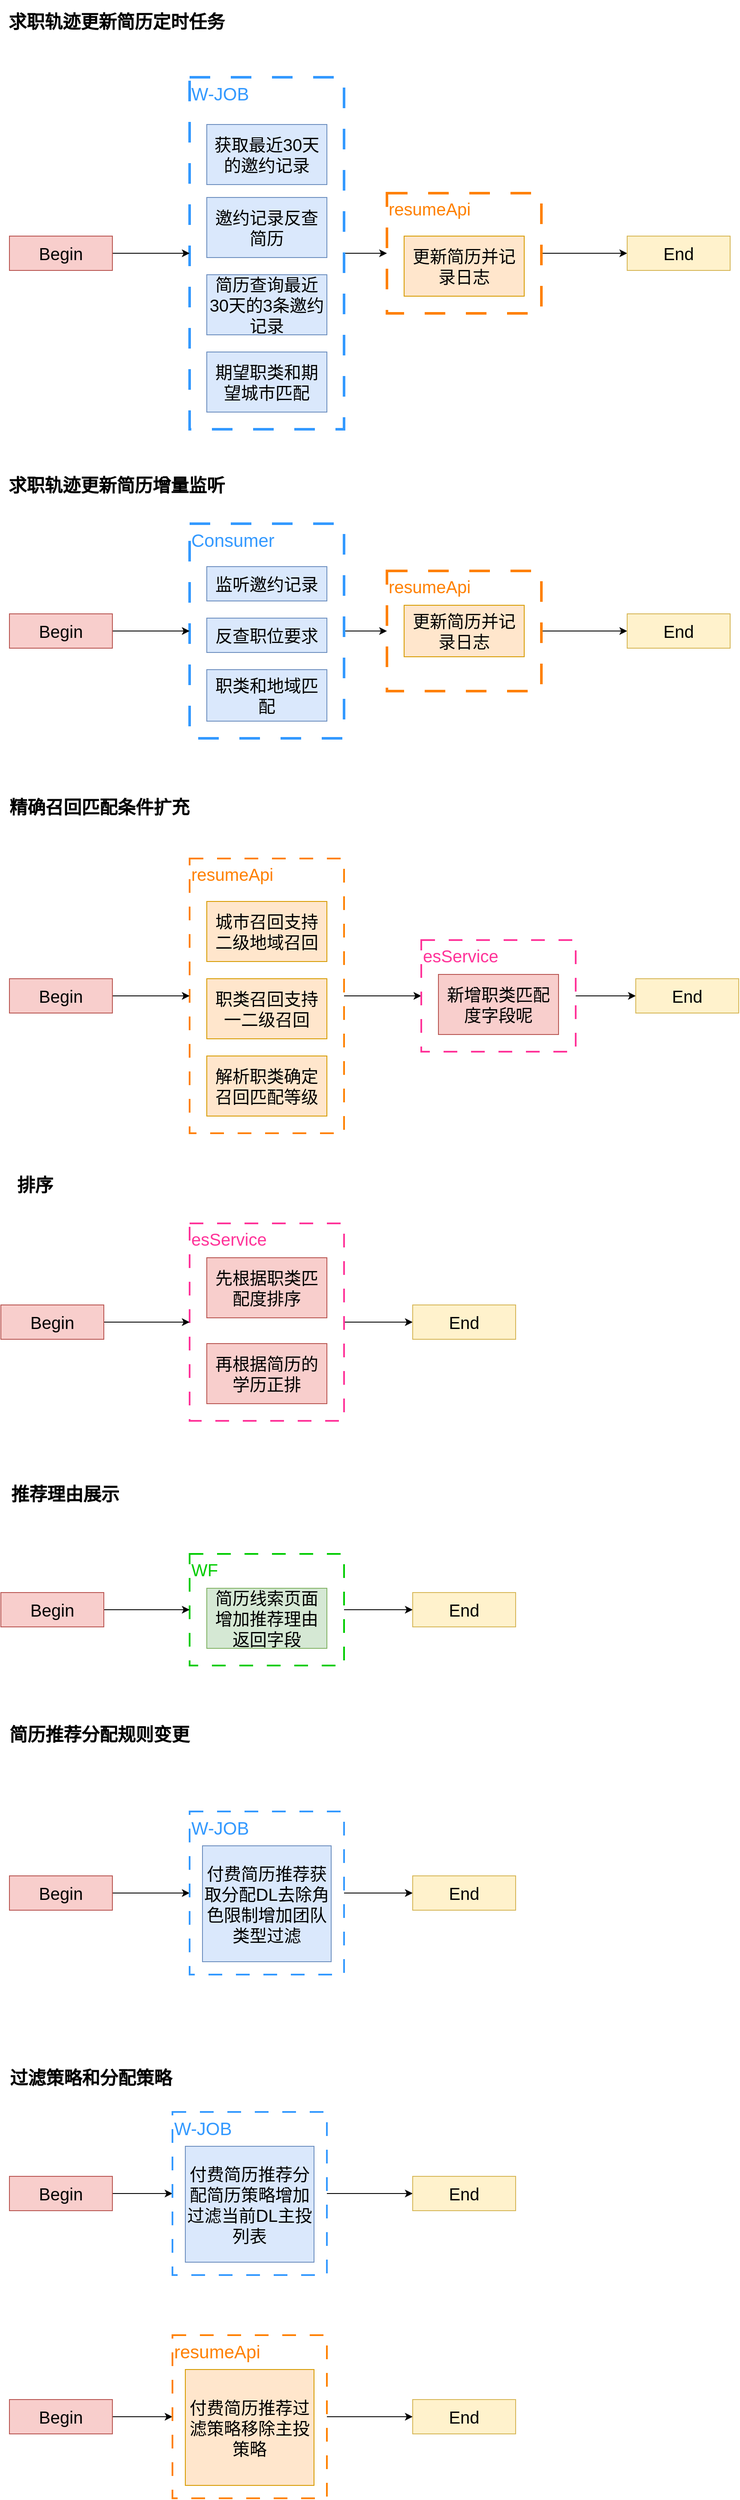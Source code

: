 <mxfile version="22.0.8" type="github">
  <diagram name="第 1 页" id="ihjfTGa4Z9mBENfCkQT5">
    <mxGraphModel dx="1834" dy="1190" grid="1" gridSize="10" guides="1" tooltips="1" connect="1" arrows="1" fold="1" page="0" pageScale="1" pageWidth="827" pageHeight="1169" math="0" shadow="0">
      <root>
        <mxCell id="0" />
        <mxCell id="1" parent="0" />
        <mxCell id="Ea9zUbj0oUbrzYRTjW1f-66" style="edgeStyle=orthogonalEdgeStyle;rounded=0;orthogonalLoop=1;jettySize=auto;html=1;entryX=0;entryY=0.5;entryDx=0;entryDy=0;" edge="1" parent="1" source="Ea9zUbj0oUbrzYRTjW1f-63" target="Ea9zUbj0oUbrzYRTjW1f-65">
          <mxGeometry relative="1" as="geometry" />
        </mxCell>
        <mxCell id="Ea9zUbj0oUbrzYRTjW1f-63" value="esService" style="rounded=0;whiteSpace=wrap;html=1;dashed=1;dashPattern=8 8;strokeColor=#FF3399;strokeWidth=2;verticalAlign=top;align=left;fontSize=20;fontColor=#FF3399;" vertex="1" parent="1">
          <mxGeometry x="100" y="1345" width="180" height="230" as="geometry" />
        </mxCell>
        <mxCell id="Ea9zUbj0oUbrzYRTjW1f-70" style="edgeStyle=orthogonalEdgeStyle;rounded=0;orthogonalLoop=1;jettySize=auto;html=1;entryX=0;entryY=0.5;entryDx=0;entryDy=0;" edge="1" parent="1" source="Ea9zUbj0oUbrzYRTjW1f-50" target="Ea9zUbj0oUbrzYRTjW1f-67">
          <mxGeometry relative="1" as="geometry" />
        </mxCell>
        <mxCell id="Ea9zUbj0oUbrzYRTjW1f-50" value="resumeApi" style="rounded=0;whiteSpace=wrap;html=1;dashed=1;dashPattern=8 8;strokeColor=#FF8000;strokeWidth=2;verticalAlign=top;align=left;fontSize=20;fontColor=#FF8000;" vertex="1" parent="1">
          <mxGeometry x="100" y="920" width="180" height="320" as="geometry" />
        </mxCell>
        <mxCell id="Ea9zUbj0oUbrzYRTjW1f-38" style="edgeStyle=orthogonalEdgeStyle;rounded=0;orthogonalLoop=1;jettySize=auto;html=1;entryX=0;entryY=0.5;entryDx=0;entryDy=0;" edge="1" parent="1" source="Ea9zUbj0oUbrzYRTjW1f-35" target="Ea9zUbj0oUbrzYRTjW1f-32">
          <mxGeometry relative="1" as="geometry" />
        </mxCell>
        <mxCell id="Ea9zUbj0oUbrzYRTjW1f-35" value="resumeApi" style="rounded=0;whiteSpace=wrap;html=1;dashed=1;dashPattern=8 8;strokeColor=#FF8000;strokeWidth=3;verticalAlign=top;align=left;fontSize=20;fontColor=#FF8000;" vertex="1" parent="1">
          <mxGeometry x="330" y="585" width="180" height="140" as="geometry" />
        </mxCell>
        <mxCell id="Ea9zUbj0oUbrzYRTjW1f-37" style="edgeStyle=orthogonalEdgeStyle;rounded=0;orthogonalLoop=1;jettySize=auto;html=1;entryX=0;entryY=0.5;entryDx=0;entryDy=0;" edge="1" parent="1" source="Ea9zUbj0oUbrzYRTjW1f-34" target="Ea9zUbj0oUbrzYRTjW1f-35">
          <mxGeometry relative="1" as="geometry" />
        </mxCell>
        <mxCell id="Ea9zUbj0oUbrzYRTjW1f-34" value="Consumer" style="rounded=0;whiteSpace=wrap;html=1;dashed=1;dashPattern=8 8;strokeColor=#3399FF;strokeWidth=3;align=left;horizontal=1;verticalAlign=top;fontSize=21;fontColor=#3399FF;" vertex="1" parent="1">
          <mxGeometry x="100" y="530" width="180" height="250" as="geometry" />
        </mxCell>
        <mxCell id="Ea9zUbj0oUbrzYRTjW1f-40" style="edgeStyle=orthogonalEdgeStyle;rounded=0;orthogonalLoop=1;jettySize=auto;html=1;entryX=0;entryY=0.5;entryDx=0;entryDy=0;" edge="1" parent="1" source="Ea9zUbj0oUbrzYRTjW1f-24" target="Ea9zUbj0oUbrzYRTjW1f-18">
          <mxGeometry relative="1" as="geometry" />
        </mxCell>
        <mxCell id="Ea9zUbj0oUbrzYRTjW1f-24" value="resumeApi" style="rounded=0;whiteSpace=wrap;html=1;dashed=1;dashPattern=8 8;strokeColor=#FF8000;strokeWidth=3;verticalAlign=top;align=left;fontSize=20;fontColor=#FF8000;" vertex="1" parent="1">
          <mxGeometry x="330" y="145" width="180" height="140" as="geometry" />
        </mxCell>
        <mxCell id="Ea9zUbj0oUbrzYRTjW1f-39" style="edgeStyle=orthogonalEdgeStyle;rounded=0;orthogonalLoop=1;jettySize=auto;html=1;entryX=0;entryY=0.5;entryDx=0;entryDy=0;" edge="1" parent="1" source="Ea9zUbj0oUbrzYRTjW1f-19" target="Ea9zUbj0oUbrzYRTjW1f-24">
          <mxGeometry relative="1" as="geometry" />
        </mxCell>
        <mxCell id="Ea9zUbj0oUbrzYRTjW1f-19" value="W-JOB" style="rounded=0;whiteSpace=wrap;html=1;dashed=1;dashPattern=8 8;strokeColor=#3399FF;strokeWidth=3;align=left;horizontal=1;verticalAlign=top;fontSize=21;fontColor=#3399FF;" vertex="1" parent="1">
          <mxGeometry x="100" y="10" width="180" height="410" as="geometry" />
        </mxCell>
        <mxCell id="Ea9zUbj0oUbrzYRTjW1f-1" value="求职轨迹更新简历定时任务" style="text;html=1;strokeColor=none;fillColor=none;align=center;verticalAlign=middle;whiteSpace=wrap;rounded=0;fontSize=21;fontStyle=1" vertex="1" parent="1">
          <mxGeometry x="-120" y="-80" width="270" height="50" as="geometry" />
        </mxCell>
        <mxCell id="Ea9zUbj0oUbrzYRTjW1f-22" style="edgeStyle=orthogonalEdgeStyle;rounded=0;orthogonalLoop=1;jettySize=auto;html=1;entryX=0;entryY=0.5;entryDx=0;entryDy=0;" edge="1" parent="1" source="Ea9zUbj0oUbrzYRTjW1f-3" target="Ea9zUbj0oUbrzYRTjW1f-19">
          <mxGeometry relative="1" as="geometry" />
        </mxCell>
        <mxCell id="Ea9zUbj0oUbrzYRTjW1f-3" value="Begin" style="rounded=0;whiteSpace=wrap;html=1;fontSize=20;fillColor=#f8cecc;strokeColor=#b85450;" vertex="1" parent="1">
          <mxGeometry x="-110" y="195" width="120" height="40" as="geometry" />
        </mxCell>
        <mxCell id="Ea9zUbj0oUbrzYRTjW1f-4" value="获取最近30天的邀约记录" style="rounded=0;whiteSpace=wrap;html=1;fontSize=20;fillColor=#dae8fc;strokeColor=#6c8ebf;" vertex="1" parent="1">
          <mxGeometry x="120" y="65" width="140" height="70" as="geometry" />
        </mxCell>
        <mxCell id="Ea9zUbj0oUbrzYRTjW1f-8" value="邀约记录反查简历" style="rounded=0;whiteSpace=wrap;html=1;fontSize=20;fillColor=#dae8fc;strokeColor=#6c8ebf;" vertex="1" parent="1">
          <mxGeometry x="120" y="150" width="140" height="70" as="geometry" />
        </mxCell>
        <mxCell id="Ea9zUbj0oUbrzYRTjW1f-10" value="简历查询最近30天的3条邀约记录" style="rounded=0;whiteSpace=wrap;html=1;fontSize=20;fillColor=#dae8fc;strokeColor=#6c8ebf;" vertex="1" parent="1">
          <mxGeometry x="120" y="240" width="140" height="70" as="geometry" />
        </mxCell>
        <mxCell id="Ea9zUbj0oUbrzYRTjW1f-12" value="期望职类和期望城市匹配" style="rounded=0;whiteSpace=wrap;html=1;fontSize=20;fillColor=#dae8fc;strokeColor=#6c8ebf;" vertex="1" parent="1">
          <mxGeometry x="120" y="330" width="140" height="70" as="geometry" />
        </mxCell>
        <mxCell id="Ea9zUbj0oUbrzYRTjW1f-14" value="更新简历并记录日志" style="rounded=0;whiteSpace=wrap;html=1;fontSize=20;fillColor=#ffe6cc;strokeColor=#d79b00;" vertex="1" parent="1">
          <mxGeometry x="350" y="195" width="140" height="70" as="geometry" />
        </mxCell>
        <mxCell id="Ea9zUbj0oUbrzYRTjW1f-18" value="End" style="rounded=0;whiteSpace=wrap;html=1;fontSize=20;fillColor=#fff2cc;strokeColor=#d6b656;" vertex="1" parent="1">
          <mxGeometry x="610" y="195" width="120" height="40" as="geometry" />
        </mxCell>
        <mxCell id="Ea9zUbj0oUbrzYRTjW1f-25" value="求职轨迹更新简历增量监听" style="text;html=1;strokeColor=none;fillColor=none;align=center;verticalAlign=middle;whiteSpace=wrap;rounded=0;fontSize=21;fontStyle=1" vertex="1" parent="1">
          <mxGeometry x="-120" y="460" width="270" height="50" as="geometry" />
        </mxCell>
        <mxCell id="Ea9zUbj0oUbrzYRTjW1f-36" style="edgeStyle=orthogonalEdgeStyle;rounded=0;orthogonalLoop=1;jettySize=auto;html=1;entryX=0;entryY=0.5;entryDx=0;entryDy=0;" edge="1" parent="1" source="Ea9zUbj0oUbrzYRTjW1f-26" target="Ea9zUbj0oUbrzYRTjW1f-34">
          <mxGeometry relative="1" as="geometry" />
        </mxCell>
        <mxCell id="Ea9zUbj0oUbrzYRTjW1f-26" value="Begin" style="rounded=0;whiteSpace=wrap;html=1;fontSize=20;fillColor=#f8cecc;strokeColor=#b85450;" vertex="1" parent="1">
          <mxGeometry x="-110" y="635" width="120" height="40" as="geometry" />
        </mxCell>
        <mxCell id="Ea9zUbj0oUbrzYRTjW1f-27" value="监听邀约记录" style="whiteSpace=wrap;html=1;fontSize=20;rounded=0;fillColor=#dae8fc;strokeColor=#6c8ebf;" vertex="1" parent="1">
          <mxGeometry x="120" y="580" width="140" height="40" as="geometry" />
        </mxCell>
        <mxCell id="Ea9zUbj0oUbrzYRTjW1f-29" value="反查职位要求" style="whiteSpace=wrap;html=1;fontSize=20;rounded=0;fillColor=#dae8fc;strokeColor=#6c8ebf;" vertex="1" parent="1">
          <mxGeometry x="120" y="640" width="140" height="40" as="geometry" />
        </mxCell>
        <mxCell id="Ea9zUbj0oUbrzYRTjW1f-30" value="职类和地域匹配" style="whiteSpace=wrap;html=1;fontSize=20;rounded=0;fillColor=#dae8fc;strokeColor=#6c8ebf;" vertex="1" parent="1">
          <mxGeometry x="120" y="700" width="140" height="60" as="geometry" />
        </mxCell>
        <mxCell id="Ea9zUbj0oUbrzYRTjW1f-31" value="更新简历并记录日志" style="whiteSpace=wrap;html=1;fontSize=20;rounded=0;fillColor=#ffe6cc;strokeColor=#d79b00;" vertex="1" parent="1">
          <mxGeometry x="350" y="625" width="140" height="60" as="geometry" />
        </mxCell>
        <mxCell id="Ea9zUbj0oUbrzYRTjW1f-32" value="End" style="rounded=0;whiteSpace=wrap;html=1;fontSize=20;fillColor=#fff2cc;strokeColor=#d6b656;" vertex="1" parent="1">
          <mxGeometry x="610" y="635" width="120" height="40" as="geometry" />
        </mxCell>
        <mxCell id="Ea9zUbj0oUbrzYRTjW1f-41" value="精确召回匹配条件扩充" style="text;html=1;strokeColor=none;fillColor=none;align=center;verticalAlign=middle;whiteSpace=wrap;rounded=0;fontSize=21;fontStyle=1" vertex="1" parent="1">
          <mxGeometry x="-120" y="840" width="230" height="40" as="geometry" />
        </mxCell>
        <mxCell id="Ea9zUbj0oUbrzYRTjW1f-51" style="edgeStyle=orthogonalEdgeStyle;rounded=0;orthogonalLoop=1;jettySize=auto;html=1;entryX=0;entryY=0.5;entryDx=0;entryDy=0;" edge="1" parent="1" source="Ea9zUbj0oUbrzYRTjW1f-43" target="Ea9zUbj0oUbrzYRTjW1f-50">
          <mxGeometry relative="1" as="geometry" />
        </mxCell>
        <mxCell id="Ea9zUbj0oUbrzYRTjW1f-43" value="Begin" style="rounded=0;whiteSpace=wrap;html=1;fontSize=20;fillColor=#f8cecc;strokeColor=#b85450;" vertex="1" parent="1">
          <mxGeometry x="-110" y="1060" width="120" height="40" as="geometry" />
        </mxCell>
        <mxCell id="Ea9zUbj0oUbrzYRTjW1f-46" value="城市召回支持二级地域召回" style="whiteSpace=wrap;html=1;fontSize=20;rounded=0;fillColor=#ffe6cc;strokeColor=#d79b00;" vertex="1" parent="1">
          <mxGeometry x="120" y="970" width="140" height="70" as="geometry" />
        </mxCell>
        <mxCell id="Ea9zUbj0oUbrzYRTjW1f-48" value="职类召回支持一二级召回" style="whiteSpace=wrap;html=1;fontSize=20;rounded=0;fillColor=#ffe6cc;strokeColor=#d79b00;" vertex="1" parent="1">
          <mxGeometry x="120" y="1060" width="140" height="70" as="geometry" />
        </mxCell>
        <mxCell id="Ea9zUbj0oUbrzYRTjW1f-54" value="解析职类确定召回匹配等级" style="whiteSpace=wrap;html=1;fontSize=20;rounded=0;fillColor=#ffe6cc;strokeColor=#d79b00;" vertex="1" parent="1">
          <mxGeometry x="120" y="1150" width="140" height="70" as="geometry" />
        </mxCell>
        <mxCell id="Ea9zUbj0oUbrzYRTjW1f-58" value="排序" style="text;html=1;strokeColor=none;fillColor=none;align=center;verticalAlign=middle;whiteSpace=wrap;rounded=0;fontSize=21;fontStyle=1" vertex="1" parent="1">
          <mxGeometry x="-120" y="1280" width="80" height="40" as="geometry" />
        </mxCell>
        <mxCell id="Ea9zUbj0oUbrzYRTjW1f-64" style="edgeStyle=orthogonalEdgeStyle;rounded=0;orthogonalLoop=1;jettySize=auto;html=1;entryX=0;entryY=0.5;entryDx=0;entryDy=0;" edge="1" parent="1" source="Ea9zUbj0oUbrzYRTjW1f-60" target="Ea9zUbj0oUbrzYRTjW1f-63">
          <mxGeometry relative="1" as="geometry" />
        </mxCell>
        <mxCell id="Ea9zUbj0oUbrzYRTjW1f-60" value="Begin" style="rounded=0;whiteSpace=wrap;html=1;fontSize=20;fillColor=#f8cecc;strokeColor=#b85450;" vertex="1" parent="1">
          <mxGeometry x="-120" y="1440" width="120" height="40" as="geometry" />
        </mxCell>
        <mxCell id="Ea9zUbj0oUbrzYRTjW1f-61" value="先根据职类匹配度排序" style="whiteSpace=wrap;html=1;fontSize=20;rounded=0;fillColor=#f8cecc;strokeColor=#b85450;" vertex="1" parent="1">
          <mxGeometry x="120" y="1385" width="140" height="70" as="geometry" />
        </mxCell>
        <mxCell id="Ea9zUbj0oUbrzYRTjW1f-62" value="再根据简历的学历正排" style="whiteSpace=wrap;html=1;fontSize=20;rounded=0;fillColor=#f8cecc;strokeColor=#b85450;" vertex="1" parent="1">
          <mxGeometry x="120" y="1485" width="140" height="70" as="geometry" />
        </mxCell>
        <mxCell id="Ea9zUbj0oUbrzYRTjW1f-65" value="End" style="rounded=0;whiteSpace=wrap;html=1;fontSize=20;fillColor=#fff2cc;strokeColor=#d6b656;" vertex="1" parent="1">
          <mxGeometry x="360" y="1440" width="120" height="40" as="geometry" />
        </mxCell>
        <mxCell id="Ea9zUbj0oUbrzYRTjW1f-72" style="edgeStyle=orthogonalEdgeStyle;rounded=0;orthogonalLoop=1;jettySize=auto;html=1;" edge="1" parent="1" source="Ea9zUbj0oUbrzYRTjW1f-67" target="Ea9zUbj0oUbrzYRTjW1f-71">
          <mxGeometry relative="1" as="geometry" />
        </mxCell>
        <mxCell id="Ea9zUbj0oUbrzYRTjW1f-67" value="esService" style="rounded=0;whiteSpace=wrap;html=1;dashed=1;dashPattern=8 8;strokeColor=#FF3399;strokeWidth=2;verticalAlign=top;align=left;fontSize=20;fontColor=#FF3399;" vertex="1" parent="1">
          <mxGeometry x="370" y="1015" width="180" height="130" as="geometry" />
        </mxCell>
        <mxCell id="Ea9zUbj0oUbrzYRTjW1f-69" value="新增职类匹配度字段呢" style="whiteSpace=wrap;html=1;fontSize=20;rounded=0;fillColor=#f8cecc;strokeColor=#b85450;" vertex="1" parent="1">
          <mxGeometry x="390" y="1055" width="140" height="70" as="geometry" />
        </mxCell>
        <mxCell id="Ea9zUbj0oUbrzYRTjW1f-71" value="End" style="rounded=0;whiteSpace=wrap;html=1;fontSize=20;fillColor=#fff2cc;strokeColor=#d6b656;" vertex="1" parent="1">
          <mxGeometry x="620" y="1060" width="120" height="40" as="geometry" />
        </mxCell>
        <mxCell id="Ea9zUbj0oUbrzYRTjW1f-73" style="edgeStyle=orthogonalEdgeStyle;rounded=0;orthogonalLoop=1;jettySize=auto;html=1;entryX=0;entryY=0.5;entryDx=0;entryDy=0;" edge="1" parent="1" source="Ea9zUbj0oUbrzYRTjW1f-74" target="Ea9zUbj0oUbrzYRTjW1f-79">
          <mxGeometry relative="1" as="geometry" />
        </mxCell>
        <mxCell id="Ea9zUbj0oUbrzYRTjW1f-74" value="WF" style="rounded=0;whiteSpace=wrap;html=1;dashed=1;dashPattern=8 8;strokeColor=#00CC00;strokeWidth=2;verticalAlign=top;align=left;fontSize=20;fontColor=#00CC00;" vertex="1" parent="1">
          <mxGeometry x="100" y="1730" width="180" height="130" as="geometry" />
        </mxCell>
        <mxCell id="Ea9zUbj0oUbrzYRTjW1f-75" style="edgeStyle=orthogonalEdgeStyle;rounded=0;orthogonalLoop=1;jettySize=auto;html=1;entryX=0;entryY=0.5;entryDx=0;entryDy=0;" edge="1" parent="1" source="Ea9zUbj0oUbrzYRTjW1f-76" target="Ea9zUbj0oUbrzYRTjW1f-74">
          <mxGeometry relative="1" as="geometry" />
        </mxCell>
        <mxCell id="Ea9zUbj0oUbrzYRTjW1f-76" value="Begin" style="rounded=0;whiteSpace=wrap;html=1;fontSize=20;fillColor=#f8cecc;strokeColor=#b85450;" vertex="1" parent="1">
          <mxGeometry x="-120" y="1775" width="120" height="40" as="geometry" />
        </mxCell>
        <mxCell id="Ea9zUbj0oUbrzYRTjW1f-77" value="简历线索页面增加推荐理由返回字段" style="whiteSpace=wrap;html=1;fontSize=20;rounded=0;fillColor=#d5e8d4;strokeColor=#82b366;" vertex="1" parent="1">
          <mxGeometry x="120" y="1770" width="140" height="70" as="geometry" />
        </mxCell>
        <mxCell id="Ea9zUbj0oUbrzYRTjW1f-79" value="End" style="rounded=0;whiteSpace=wrap;html=1;fontSize=20;fillColor=#fff2cc;strokeColor=#d6b656;" vertex="1" parent="1">
          <mxGeometry x="360" y="1775" width="120" height="40" as="geometry" />
        </mxCell>
        <mxCell id="Ea9zUbj0oUbrzYRTjW1f-80" value="推荐理由展示" style="text;html=1;strokeColor=none;fillColor=none;align=center;verticalAlign=middle;whiteSpace=wrap;rounded=0;fontSize=21;fontStyle=1" vertex="1" parent="1">
          <mxGeometry x="-120" y="1640" width="150" height="40" as="geometry" />
        </mxCell>
        <mxCell id="Ea9zUbj0oUbrzYRTjW1f-81" value="简历推荐分配规则变更" style="text;html=1;strokeColor=none;fillColor=none;align=center;verticalAlign=middle;whiteSpace=wrap;rounded=0;fontSize=21;fontStyle=1" vertex="1" parent="1">
          <mxGeometry x="-120" y="1920" width="230" height="40" as="geometry" />
        </mxCell>
        <mxCell id="Ea9zUbj0oUbrzYRTjW1f-86" style="edgeStyle=orthogonalEdgeStyle;rounded=0;orthogonalLoop=1;jettySize=auto;html=1;entryX=0;entryY=0.5;entryDx=0;entryDy=0;" edge="1" parent="1" source="Ea9zUbj0oUbrzYRTjW1f-82" target="Ea9zUbj0oUbrzYRTjW1f-84">
          <mxGeometry relative="1" as="geometry" />
        </mxCell>
        <mxCell id="Ea9zUbj0oUbrzYRTjW1f-82" value="Begin" style="rounded=0;whiteSpace=wrap;html=1;fontSize=20;fillColor=#f8cecc;strokeColor=#b85450;" vertex="1" parent="1">
          <mxGeometry x="-110" y="2105" width="120" height="40" as="geometry" />
        </mxCell>
        <mxCell id="Ea9zUbj0oUbrzYRTjW1f-88" style="edgeStyle=orthogonalEdgeStyle;rounded=0;orthogonalLoop=1;jettySize=auto;html=1;entryX=0;entryY=0.5;entryDx=0;entryDy=0;" edge="1" parent="1" source="Ea9zUbj0oUbrzYRTjW1f-84" target="Ea9zUbj0oUbrzYRTjW1f-87">
          <mxGeometry relative="1" as="geometry" />
        </mxCell>
        <mxCell id="Ea9zUbj0oUbrzYRTjW1f-84" value="W-JOB" style="rounded=0;whiteSpace=wrap;html=1;dashed=1;dashPattern=8 8;strokeColor=#3399FF;strokeWidth=2;align=left;horizontal=1;verticalAlign=top;fontSize=21;fontColor=#3399FF;" vertex="1" parent="1">
          <mxGeometry x="100" y="2030" width="180" height="190" as="geometry" />
        </mxCell>
        <mxCell id="Ea9zUbj0oUbrzYRTjW1f-85" value="付费简历推荐获取分配DL去除角色限制增加团队类型过滤" style="whiteSpace=wrap;html=1;fontSize=20;rounded=0;fillColor=#dae8fc;strokeColor=#6c8ebf;" vertex="1" parent="1">
          <mxGeometry x="115" y="2070" width="150" height="135" as="geometry" />
        </mxCell>
        <mxCell id="Ea9zUbj0oUbrzYRTjW1f-87" value="End" style="rounded=0;whiteSpace=wrap;html=1;fontSize=20;fillColor=#fff2cc;strokeColor=#d6b656;" vertex="1" parent="1">
          <mxGeometry x="360" y="2105" width="120" height="40" as="geometry" />
        </mxCell>
        <mxCell id="Ea9zUbj0oUbrzYRTjW1f-89" value="过滤策略和分配策略" style="text;html=1;strokeColor=none;fillColor=none;align=center;verticalAlign=middle;whiteSpace=wrap;rounded=0;fontSize=21;fontStyle=1" vertex="1" parent="1">
          <mxGeometry x="-120" y="2320" width="210" height="40" as="geometry" />
        </mxCell>
        <mxCell id="Ea9zUbj0oUbrzYRTjW1f-94" style="edgeStyle=orthogonalEdgeStyle;rounded=0;orthogonalLoop=1;jettySize=auto;html=1;entryX=0;entryY=0.5;entryDx=0;entryDy=0;" edge="1" parent="1" source="Ea9zUbj0oUbrzYRTjW1f-90" target="Ea9zUbj0oUbrzYRTjW1f-92">
          <mxGeometry relative="1" as="geometry" />
        </mxCell>
        <mxCell id="Ea9zUbj0oUbrzYRTjW1f-90" value="Begin" style="rounded=0;whiteSpace=wrap;html=1;fontSize=20;fillColor=#f8cecc;strokeColor=#b85450;" vertex="1" parent="1">
          <mxGeometry x="-110" y="2455" width="120" height="40" as="geometry" />
        </mxCell>
        <mxCell id="Ea9zUbj0oUbrzYRTjW1f-96" style="edgeStyle=orthogonalEdgeStyle;rounded=0;orthogonalLoop=1;jettySize=auto;html=1;entryX=0;entryY=0.5;entryDx=0;entryDy=0;" edge="1" parent="1" source="Ea9zUbj0oUbrzYRTjW1f-92" target="Ea9zUbj0oUbrzYRTjW1f-95">
          <mxGeometry relative="1" as="geometry" />
        </mxCell>
        <mxCell id="Ea9zUbj0oUbrzYRTjW1f-92" value="W-JOB" style="rounded=0;whiteSpace=wrap;html=1;dashed=1;dashPattern=8 8;strokeColor=#3399FF;strokeWidth=2;align=left;horizontal=1;verticalAlign=top;fontSize=21;fontColor=#3399FF;" vertex="1" parent="1">
          <mxGeometry x="80" y="2380" width="180" height="190" as="geometry" />
        </mxCell>
        <mxCell id="Ea9zUbj0oUbrzYRTjW1f-93" value="付费简历推荐分配简历策略增加过滤当前DL主投列表" style="whiteSpace=wrap;html=1;fontSize=20;rounded=0;fillColor=#dae8fc;strokeColor=#6c8ebf;" vertex="1" parent="1">
          <mxGeometry x="95" y="2420" width="150" height="135" as="geometry" />
        </mxCell>
        <mxCell id="Ea9zUbj0oUbrzYRTjW1f-95" value="End" style="rounded=0;whiteSpace=wrap;html=1;fontSize=20;fillColor=#fff2cc;strokeColor=#d6b656;" vertex="1" parent="1">
          <mxGeometry x="360" y="2455" width="120" height="40" as="geometry" />
        </mxCell>
        <mxCell id="Ea9zUbj0oUbrzYRTjW1f-97" style="edgeStyle=orthogonalEdgeStyle;rounded=0;orthogonalLoop=1;jettySize=auto;html=1;entryX=0;entryY=0.5;entryDx=0;entryDy=0;" edge="1" parent="1" source="Ea9zUbj0oUbrzYRTjW1f-98" target="Ea9zUbj0oUbrzYRTjW1f-100">
          <mxGeometry relative="1" as="geometry" />
        </mxCell>
        <mxCell id="Ea9zUbj0oUbrzYRTjW1f-98" value="Begin" style="rounded=0;whiteSpace=wrap;html=1;fontSize=20;fillColor=#f8cecc;strokeColor=#b85450;" vertex="1" parent="1">
          <mxGeometry x="-110" y="2715" width="120" height="40" as="geometry" />
        </mxCell>
        <mxCell id="Ea9zUbj0oUbrzYRTjW1f-99" style="edgeStyle=orthogonalEdgeStyle;rounded=0;orthogonalLoop=1;jettySize=auto;html=1;entryX=0;entryY=0.5;entryDx=0;entryDy=0;" edge="1" parent="1" source="Ea9zUbj0oUbrzYRTjW1f-100" target="Ea9zUbj0oUbrzYRTjW1f-102">
          <mxGeometry relative="1" as="geometry" />
        </mxCell>
        <mxCell id="Ea9zUbj0oUbrzYRTjW1f-100" value="resumeApi" style="rounded=0;whiteSpace=wrap;html=1;dashed=1;dashPattern=8 8;strokeColor=#FF8000;strokeWidth=2;align=left;horizontal=1;verticalAlign=top;fontSize=21;fontColor=#FF8000;" vertex="1" parent="1">
          <mxGeometry x="80" y="2640" width="180" height="190" as="geometry" />
        </mxCell>
        <mxCell id="Ea9zUbj0oUbrzYRTjW1f-101" value="付费简历推荐过滤策略移除主投策略" style="whiteSpace=wrap;html=1;fontSize=20;rounded=0;fillColor=#ffe6cc;strokeColor=#d79b00;" vertex="1" parent="1">
          <mxGeometry x="95" y="2680" width="150" height="135" as="geometry" />
        </mxCell>
        <mxCell id="Ea9zUbj0oUbrzYRTjW1f-102" value="End" style="rounded=0;whiteSpace=wrap;html=1;fontSize=20;fillColor=#fff2cc;strokeColor=#d6b656;" vertex="1" parent="1">
          <mxGeometry x="360" y="2715" width="120" height="40" as="geometry" />
        </mxCell>
      </root>
    </mxGraphModel>
  </diagram>
</mxfile>
